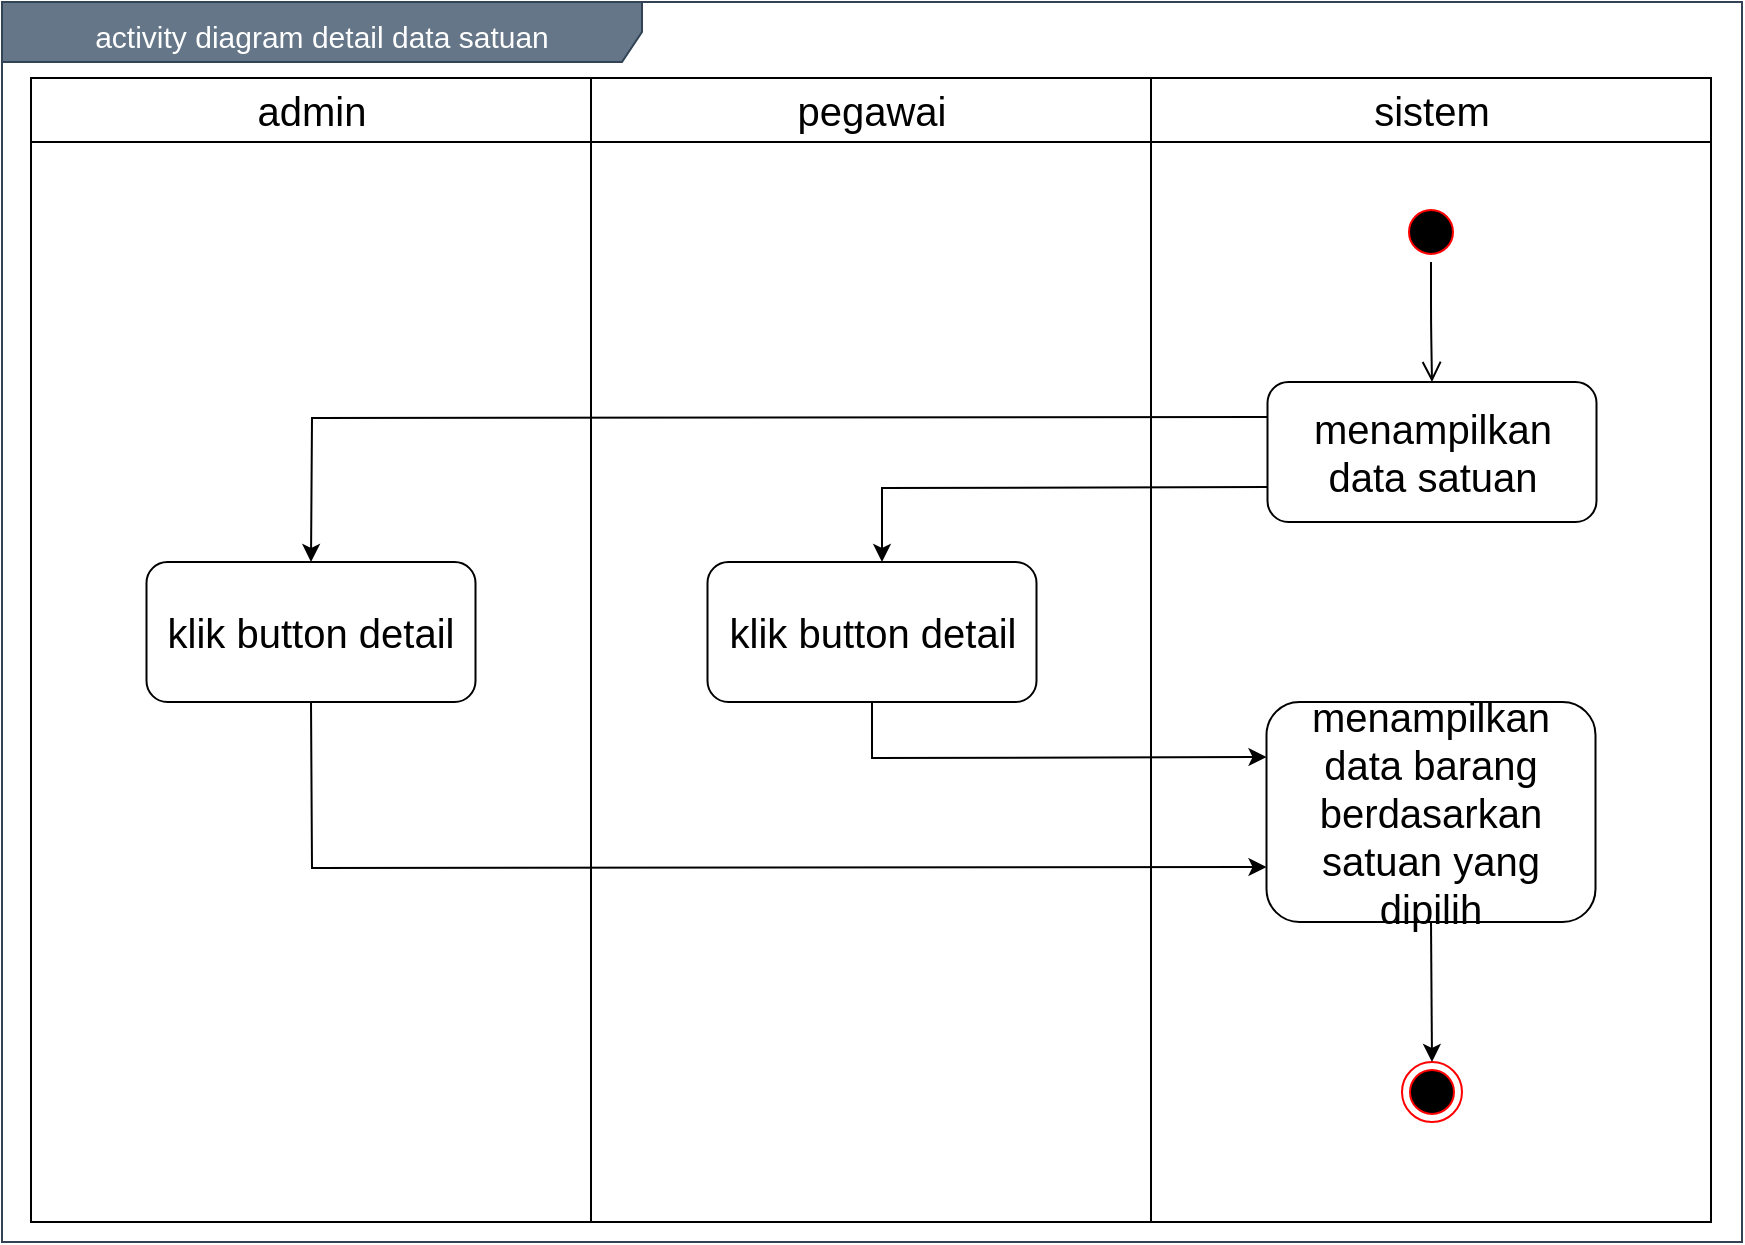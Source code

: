 <mxfile version="14.9.6" type="device"><diagram id="1bWKh1_hOaBhiui5P3bg" name="Page-1"><mxGraphModel dx="1199" dy="653" grid="1" gridSize="10" guides="1" tooltips="1" connect="1" arrows="1" fold="1" page="1" pageScale="1" pageWidth="850" pageHeight="1100" math="0" shadow="0"><root><mxCell id="0"/><mxCell id="1" parent="0"/><mxCell id="X_UZ7rDbbASjpsBFcue0-1" value="&lt;font style=&quot;font-size: 15px&quot;&gt;activity diagram detail data satuan&lt;/font&gt;" style="shape=umlFrame;whiteSpace=wrap;html=1;fontSize=20;align=center;width=320;height=30;fillColor=#647687;strokeColor=#314354;fontColor=#ffffff;" vertex="1" parent="1"><mxGeometry x="160" y="100" width="870" height="620" as="geometry"/></mxCell><mxCell id="X_UZ7rDbbASjpsBFcue0-2" value="admin" style="swimlane;whiteSpace=wrap;fontSize=20;fontStyle=0;startSize=32;" vertex="1" parent="1"><mxGeometry x="174.5" y="138" width="280" height="572" as="geometry"/></mxCell><mxCell id="X_UZ7rDbbASjpsBFcue0-3" value="klik button detail" style="rounded=1;whiteSpace=wrap;html=1;fontSize=20;align=center;" vertex="1" parent="X_UZ7rDbbASjpsBFcue0-2"><mxGeometry x="57.75" y="242" width="164.5" height="70" as="geometry"/></mxCell><mxCell id="X_UZ7rDbbASjpsBFcue0-4" value="pegawai" style="swimlane;whiteSpace=wrap;fontSize=20;fontStyle=0;startSize=32;" vertex="1" parent="1"><mxGeometry x="454.5" y="138" width="280" height="572" as="geometry"/></mxCell><mxCell id="X_UZ7rDbbASjpsBFcue0-5" value="sistem" style="swimlane;whiteSpace=wrap;fontSize=20;fontStyle=0;startSize=32;" vertex="1" parent="1"><mxGeometry x="734.5" y="138" width="280" height="572" as="geometry"/></mxCell><mxCell id="X_UZ7rDbbASjpsBFcue0-6" value="" style="ellipse;html=1;shape=endState;fillColor=#000000;strokeColor=#ff0000;fontSize=20;align=center;" vertex="1" parent="X_UZ7rDbbASjpsBFcue0-5"><mxGeometry x="125.5" y="492" width="30" height="30" as="geometry"/></mxCell><mxCell id="X_UZ7rDbbASjpsBFcue0-7" value="" style="ellipse;html=1;shape=startState;fillColor=#000000;strokeColor=#ff0000;fontSize=20;align=center;" vertex="1" parent="X_UZ7rDbbASjpsBFcue0-5"><mxGeometry x="125" y="62" width="30" height="30" as="geometry"/></mxCell><mxCell id="X_UZ7rDbbASjpsBFcue0-8" value="" style="edgeStyle=orthogonalEdgeStyle;html=1;verticalAlign=bottom;endArrow=open;endSize=8;fontSize=20;entryX=0.5;entryY=0;entryDx=0;entryDy=0;" edge="1" parent="X_UZ7rDbbASjpsBFcue0-5" source="X_UZ7rDbbASjpsBFcue0-7" target="X_UZ7rDbbASjpsBFcue0-9"><mxGeometry relative="1" as="geometry"><mxPoint x="140" y="152" as="targetPoint"/></mxGeometry></mxCell><mxCell id="X_UZ7rDbbASjpsBFcue0-9" value="menampilkan data satuan" style="rounded=1;whiteSpace=wrap;html=1;fontSize=20;align=center;" vertex="1" parent="X_UZ7rDbbASjpsBFcue0-5"><mxGeometry x="58.25" y="152" width="164.5" height="70" as="geometry"/></mxCell><mxCell id="X_UZ7rDbbASjpsBFcue0-10" value="klik button detail" style="rounded=1;whiteSpace=wrap;html=1;fontSize=20;align=center;" vertex="1" parent="1"><mxGeometry x="512.75" y="380" width="164.5" height="70" as="geometry"/></mxCell><mxCell id="X_UZ7rDbbASjpsBFcue0-11" value="" style="endArrow=classic;html=1;fontSize=20;strokeColor=#000000;entryX=0.5;entryY=0;entryDx=0;entryDy=0;exitX=0.5;exitY=1;exitDx=0;exitDy=0;" edge="1" parent="1" source="X_UZ7rDbbASjpsBFcue0-14" target="X_UZ7rDbbASjpsBFcue0-6"><mxGeometry width="50" height="50" relative="1" as="geometry"><mxPoint x="875" y="610" as="sourcePoint"/><mxPoint x="894.5" y="926.0" as="targetPoint"/></mxGeometry></mxCell><mxCell id="X_UZ7rDbbASjpsBFcue0-12" value="" style="endArrow=classic;html=1;exitX=0;exitY=0.75;exitDx=0;exitDy=0;rounded=0;" edge="1" parent="1" source="X_UZ7rDbbASjpsBFcue0-9"><mxGeometry width="50" height="50" relative="1" as="geometry"><mxPoint x="600" y="580" as="sourcePoint"/><mxPoint x="600" y="380" as="targetPoint"/><Array as="points"><mxPoint x="600" y="343"/></Array></mxGeometry></mxCell><mxCell id="X_UZ7rDbbASjpsBFcue0-13" value="" style="endArrow=classic;html=1;exitX=0;exitY=0.25;exitDx=0;exitDy=0;rounded=0;entryX=0.5;entryY=0;entryDx=0;entryDy=0;" edge="1" parent="1" source="X_UZ7rDbbASjpsBFcue0-9" target="X_UZ7rDbbASjpsBFcue0-3"><mxGeometry width="50" height="50" relative="1" as="geometry"><mxPoint x="802.75" y="352.5" as="sourcePoint"/><mxPoint x="610" y="390" as="targetPoint"/><Array as="points"><mxPoint x="315" y="308"/></Array></mxGeometry></mxCell><mxCell id="X_UZ7rDbbASjpsBFcue0-14" value="menampilkan data barang berdasarkan satuan yang dipilih" style="rounded=1;whiteSpace=wrap;html=1;fontSize=20;align=center;" vertex="1" parent="1"><mxGeometry x="792.25" y="450" width="164.5" height="110" as="geometry"/></mxCell><mxCell id="X_UZ7rDbbASjpsBFcue0-15" value="" style="endArrow=classic;html=1;entryX=0;entryY=0.25;entryDx=0;entryDy=0;exitX=0.5;exitY=1;exitDx=0;exitDy=0;rounded=0;" edge="1" parent="1" source="X_UZ7rDbbASjpsBFcue0-10" target="X_UZ7rDbbASjpsBFcue0-14"><mxGeometry width="50" height="50" relative="1" as="geometry"><mxPoint x="540" y="460" as="sourcePoint"/><mxPoint x="590" y="410" as="targetPoint"/><Array as="points"><mxPoint x="595" y="478"/></Array></mxGeometry></mxCell><mxCell id="X_UZ7rDbbASjpsBFcue0-16" value="" style="endArrow=classic;html=1;entryX=0;entryY=0.75;entryDx=0;entryDy=0;exitX=0.5;exitY=1;exitDx=0;exitDy=0;rounded=0;" edge="1" parent="1" source="X_UZ7rDbbASjpsBFcue0-3" target="X_UZ7rDbbASjpsBFcue0-14"><mxGeometry width="50" height="50" relative="1" as="geometry"><mxPoint x="540" y="460" as="sourcePoint"/><mxPoint x="590" y="410" as="targetPoint"/><Array as="points"><mxPoint x="315" y="533"/></Array></mxGeometry></mxCell></root></mxGraphModel></diagram></mxfile>